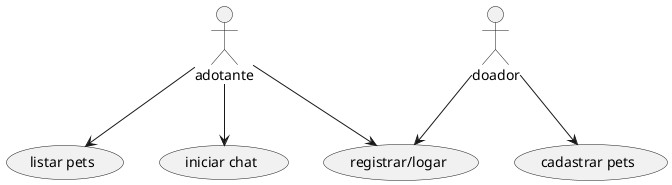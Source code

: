 @startuml


:adotante: --> (listar pets)
:adotante: --> (registrar/logar)
:adotante: --> (iniciar chat)
:doador: --> (cadastrar pets)
:doador: --> (registrar/logar)


@enduml
